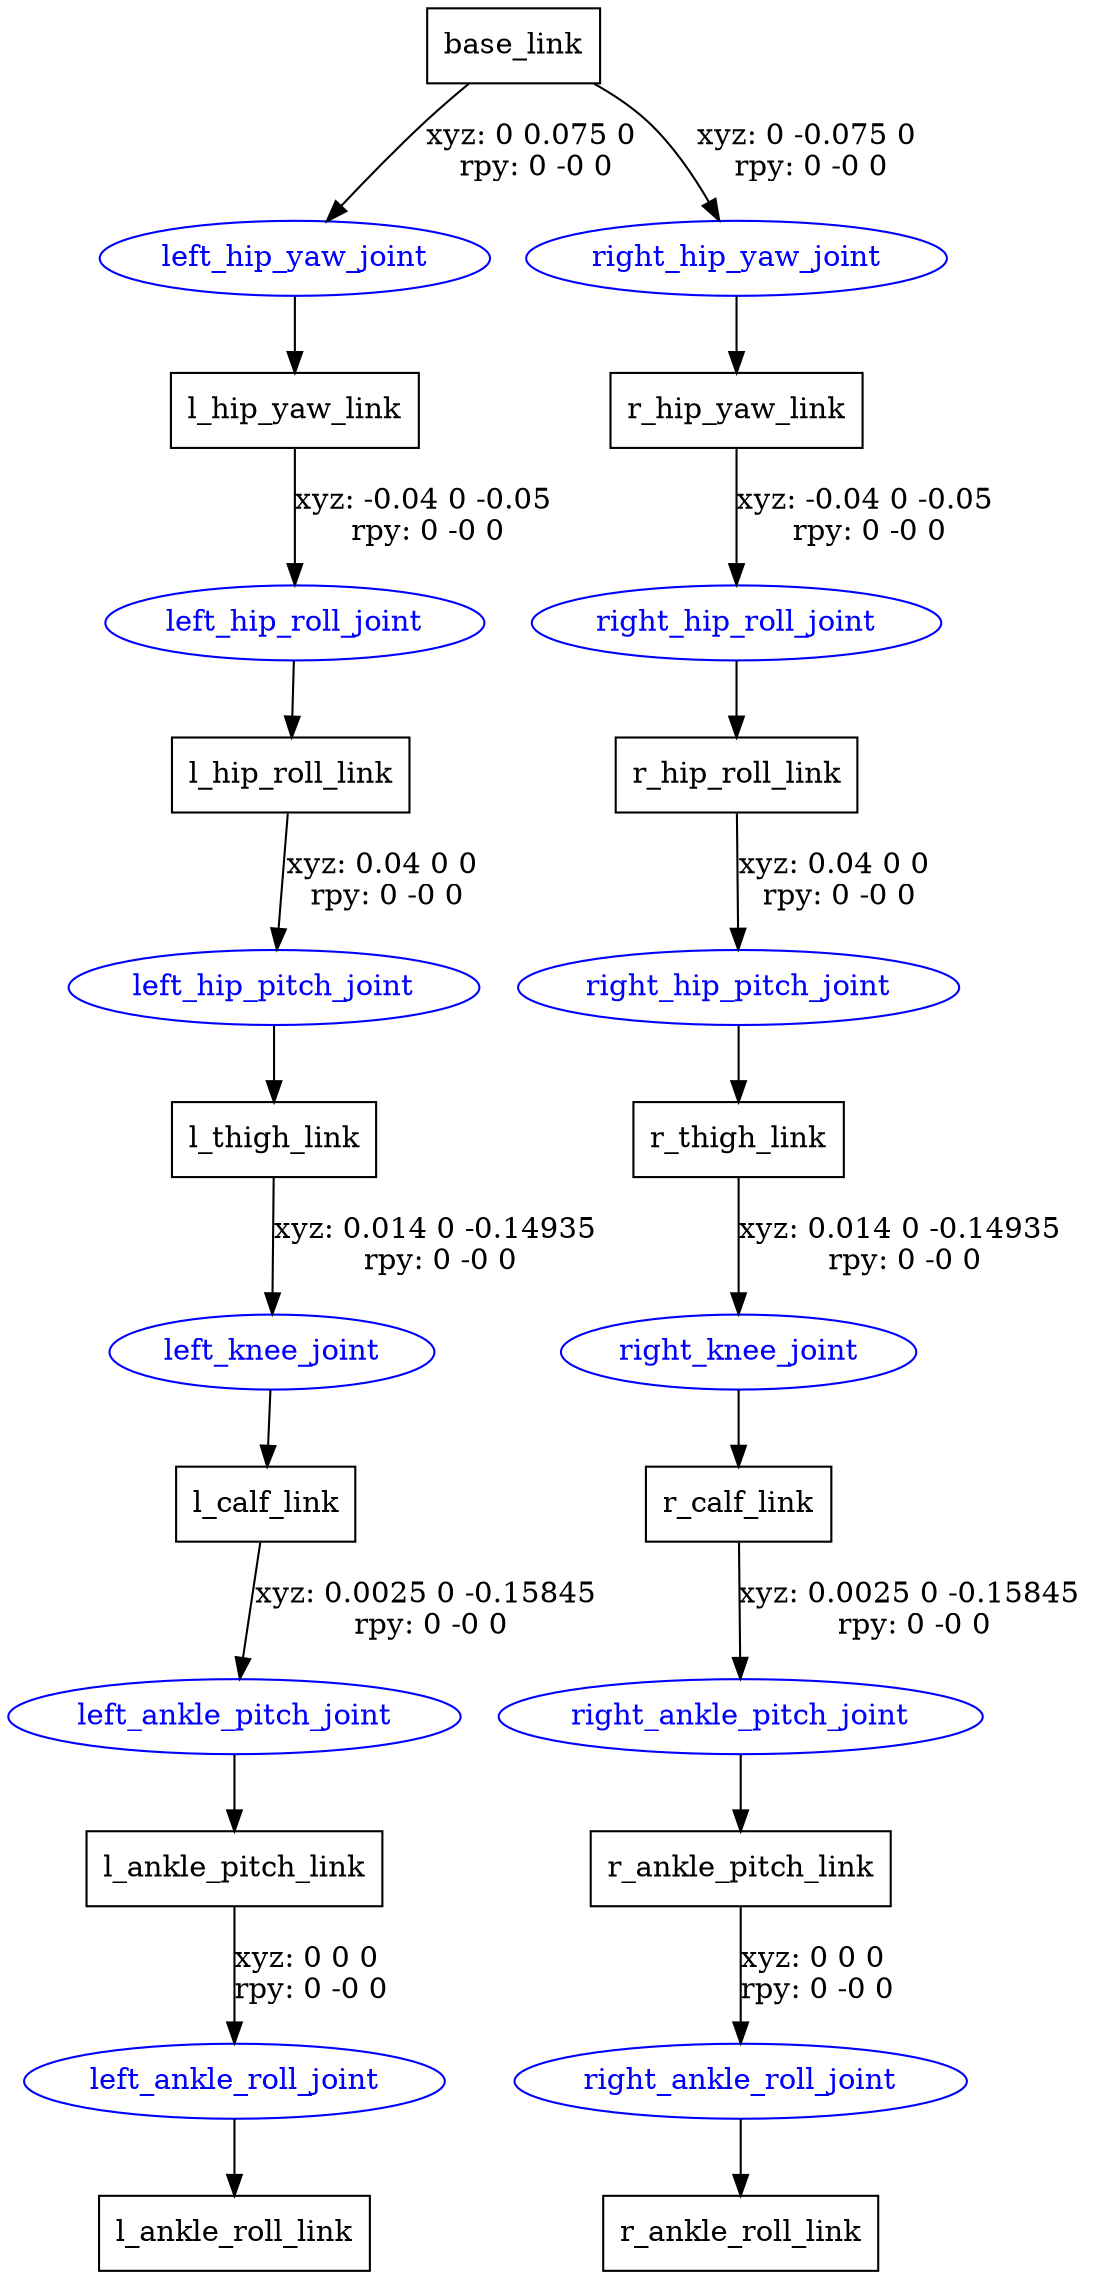 digraph G {
node [shape=box];
"base_link" [label="base_link"];
"l_hip_yaw_link" [label="l_hip_yaw_link"];
"l_hip_roll_link" [label="l_hip_roll_link"];
"l_thigh_link" [label="l_thigh_link"];
"l_calf_link" [label="l_calf_link"];
"l_ankle_pitch_link" [label="l_ankle_pitch_link"];
"l_ankle_roll_link" [label="l_ankle_roll_link"];
"r_hip_yaw_link" [label="r_hip_yaw_link"];
"r_hip_roll_link" [label="r_hip_roll_link"];
"r_thigh_link" [label="r_thigh_link"];
"r_calf_link" [label="r_calf_link"];
"r_ankle_pitch_link" [label="r_ankle_pitch_link"];
"r_ankle_roll_link" [label="r_ankle_roll_link"];
node [shape=ellipse, color=blue, fontcolor=blue];
"base_link" -> "left_hip_yaw_joint" [label="xyz: 0 0.075 0 \nrpy: 0 -0 0"]
"left_hip_yaw_joint" -> "l_hip_yaw_link"
"l_hip_yaw_link" -> "left_hip_roll_joint" [label="xyz: -0.04 0 -0.05 \nrpy: 0 -0 0"]
"left_hip_roll_joint" -> "l_hip_roll_link"
"l_hip_roll_link" -> "left_hip_pitch_joint" [label="xyz: 0.04 0 0 \nrpy: 0 -0 0"]
"left_hip_pitch_joint" -> "l_thigh_link"
"l_thigh_link" -> "left_knee_joint" [label="xyz: 0.014 0 -0.14935 \nrpy: 0 -0 0"]
"left_knee_joint" -> "l_calf_link"
"l_calf_link" -> "left_ankle_pitch_joint" [label="xyz: 0.0025 0 -0.15845 \nrpy: 0 -0 0"]
"left_ankle_pitch_joint" -> "l_ankle_pitch_link"
"l_ankle_pitch_link" -> "left_ankle_roll_joint" [label="xyz: 0 0 0 \nrpy: 0 -0 0"]
"left_ankle_roll_joint" -> "l_ankle_roll_link"
"base_link" -> "right_hip_yaw_joint" [label="xyz: 0 -0.075 0 \nrpy: 0 -0 0"]
"right_hip_yaw_joint" -> "r_hip_yaw_link"
"r_hip_yaw_link" -> "right_hip_roll_joint" [label="xyz: -0.04 0 -0.05 \nrpy: 0 -0 0"]
"right_hip_roll_joint" -> "r_hip_roll_link"
"r_hip_roll_link" -> "right_hip_pitch_joint" [label="xyz: 0.04 0 0 \nrpy: 0 -0 0"]
"right_hip_pitch_joint" -> "r_thigh_link"
"r_thigh_link" -> "right_knee_joint" [label="xyz: 0.014 0 -0.14935 \nrpy: 0 -0 0"]
"right_knee_joint" -> "r_calf_link"
"r_calf_link" -> "right_ankle_pitch_joint" [label="xyz: 0.0025 0 -0.15845 \nrpy: 0 -0 0"]
"right_ankle_pitch_joint" -> "r_ankle_pitch_link"
"r_ankle_pitch_link" -> "right_ankle_roll_joint" [label="xyz: 0 0 0 \nrpy: 0 -0 0"]
"right_ankle_roll_joint" -> "r_ankle_roll_link"
}
